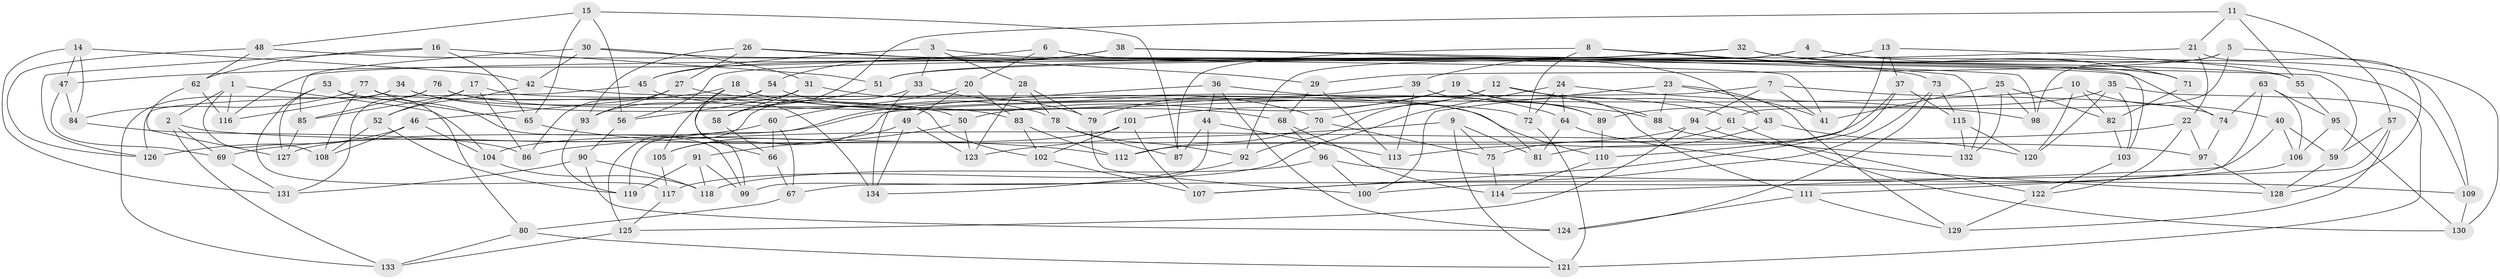 // Generated by graph-tools (version 1.1) at 2025/50/03/09/25 03:50:48]
// undirected, 134 vertices, 268 edges
graph export_dot {
graph [start="1"]
  node [color=gray90,style=filled];
  1;
  2;
  3;
  4;
  5;
  6;
  7;
  8;
  9;
  10;
  11;
  12;
  13;
  14;
  15;
  16;
  17;
  18;
  19;
  20;
  21;
  22;
  23;
  24;
  25;
  26;
  27;
  28;
  29;
  30;
  31;
  32;
  33;
  34;
  35;
  36;
  37;
  38;
  39;
  40;
  41;
  42;
  43;
  44;
  45;
  46;
  47;
  48;
  49;
  50;
  51;
  52;
  53;
  54;
  55;
  56;
  57;
  58;
  59;
  60;
  61;
  62;
  63;
  64;
  65;
  66;
  67;
  68;
  69;
  70;
  71;
  72;
  73;
  74;
  75;
  76;
  77;
  78;
  79;
  80;
  81;
  82;
  83;
  84;
  85;
  86;
  87;
  88;
  89;
  90;
  91;
  92;
  93;
  94;
  95;
  96;
  97;
  98;
  99;
  100;
  101;
  102;
  103;
  104;
  105;
  106;
  107;
  108;
  109;
  110;
  111;
  112;
  113;
  114;
  115;
  116;
  117;
  118;
  119;
  120;
  121;
  122;
  123;
  124;
  125;
  126;
  127;
  128;
  129;
  130;
  131;
  132;
  133;
  134;
  1 -- 104;
  1 -- 116;
  1 -- 2;
  1 -- 108;
  2 -- 97;
  2 -- 69;
  2 -- 133;
  3 -- 33;
  3 -- 103;
  3 -- 45;
  3 -- 28;
  4 -- 71;
  4 -- 92;
  4 -- 56;
  4 -- 109;
  5 -- 61;
  5 -- 98;
  5 -- 130;
  5 -- 29;
  6 -- 20;
  6 -- 43;
  6 -- 47;
  6 -- 71;
  7 -- 94;
  7 -- 41;
  7 -- 74;
  7 -- 105;
  8 -- 72;
  8 -- 87;
  8 -- 132;
  8 -- 73;
  9 -- 123;
  9 -- 81;
  9 -- 121;
  9 -- 75;
  10 -- 40;
  10 -- 82;
  10 -- 120;
  10 -- 127;
  11 -- 21;
  11 -- 57;
  11 -- 55;
  11 -- 58;
  12 -- 88;
  12 -- 92;
  12 -- 43;
  12 -- 70;
  13 -- 39;
  13 -- 110;
  13 -- 37;
  13 -- 55;
  14 -- 131;
  14 -- 47;
  14 -- 42;
  14 -- 84;
  15 -- 56;
  15 -- 48;
  15 -- 65;
  15 -- 87;
  16 -- 65;
  16 -- 62;
  16 -- 126;
  16 -- 51;
  17 -- 52;
  17 -- 86;
  17 -- 85;
  17 -- 81;
  18 -- 61;
  18 -- 66;
  18 -- 105;
  18 -- 46;
  19 -- 50;
  19 -- 111;
  19 -- 89;
  19 -- 101;
  20 -- 60;
  20 -- 49;
  20 -- 83;
  21 -- 128;
  21 -- 51;
  21 -- 22;
  22 -- 97;
  22 -- 86;
  22 -- 122;
  23 -- 129;
  23 -- 41;
  23 -- 88;
  23 -- 100;
  24 -- 117;
  24 -- 72;
  24 -- 64;
  24 -- 98;
  25 -- 82;
  25 -- 132;
  25 -- 98;
  25 -- 41;
  26 -- 74;
  26 -- 93;
  26 -- 27;
  26 -- 29;
  27 -- 88;
  27 -- 86;
  27 -- 93;
  28 -- 123;
  28 -- 79;
  28 -- 78;
  29 -- 68;
  29 -- 113;
  30 -- 41;
  30 -- 85;
  30 -- 31;
  30 -- 42;
  31 -- 79;
  31 -- 56;
  31 -- 58;
  32 -- 71;
  32 -- 51;
  32 -- 109;
  32 -- 116;
  33 -- 70;
  33 -- 134;
  33 -- 125;
  34 -- 133;
  34 -- 110;
  34 -- 116;
  34 -- 50;
  35 -- 120;
  35 -- 103;
  35 -- 89;
  35 -- 121;
  36 -- 64;
  36 -- 44;
  36 -- 124;
  36 -- 119;
  37 -- 107;
  37 -- 81;
  37 -- 115;
  38 -- 59;
  38 -- 98;
  38 -- 54;
  38 -- 45;
  39 -- 113;
  39 -- 89;
  39 -- 79;
  40 -- 59;
  40 -- 100;
  40 -- 106;
  42 -- 52;
  42 -- 72;
  43 -- 120;
  43 -- 113;
  44 -- 113;
  44 -- 87;
  44 -- 99;
  45 -- 126;
  45 -- 68;
  46 -- 104;
  46 -- 126;
  46 -- 108;
  47 -- 84;
  47 -- 69;
  48 -- 126;
  48 -- 62;
  48 -- 55;
  49 -- 105;
  49 -- 123;
  49 -- 134;
  50 -- 123;
  50 -- 91;
  51 -- 58;
  52 -- 119;
  52 -- 108;
  53 -- 80;
  53 -- 65;
  53 -- 117;
  53 -- 127;
  54 -- 99;
  54 -- 78;
  54 -- 93;
  55 -- 95;
  56 -- 90;
  57 -- 129;
  57 -- 67;
  57 -- 59;
  58 -- 66;
  59 -- 128;
  60 -- 67;
  60 -- 66;
  60 -- 69;
  61 -- 130;
  61 -- 75;
  62 -- 127;
  62 -- 116;
  63 -- 106;
  63 -- 95;
  63 -- 74;
  63 -- 114;
  64 -- 128;
  64 -- 81;
  65 -- 112;
  66 -- 67;
  67 -- 80;
  68 -- 114;
  68 -- 96;
  69 -- 131;
  70 -- 75;
  70 -- 112;
  71 -- 82;
  72 -- 121;
  73 -- 107;
  73 -- 115;
  73 -- 124;
  74 -- 97;
  75 -- 114;
  76 -- 131;
  76 -- 134;
  76 -- 85;
  76 -- 83;
  77 -- 102;
  77 -- 108;
  77 -- 99;
  77 -- 84;
  78 -- 92;
  78 -- 87;
  79 -- 100;
  80 -- 121;
  80 -- 133;
  82 -- 103;
  83 -- 102;
  83 -- 112;
  84 -- 86;
  85 -- 127;
  88 -- 132;
  89 -- 110;
  90 -- 118;
  90 -- 124;
  90 -- 131;
  91 -- 118;
  91 -- 99;
  91 -- 119;
  92 -- 134;
  93 -- 119;
  94 -- 112;
  94 -- 125;
  94 -- 122;
  95 -- 130;
  95 -- 106;
  96 -- 109;
  96 -- 100;
  96 -- 118;
  97 -- 128;
  101 -- 104;
  101 -- 107;
  101 -- 102;
  102 -- 107;
  103 -- 122;
  104 -- 118;
  105 -- 117;
  106 -- 111;
  109 -- 130;
  110 -- 114;
  111 -- 124;
  111 -- 129;
  115 -- 120;
  115 -- 132;
  117 -- 125;
  122 -- 129;
  125 -- 133;
}
